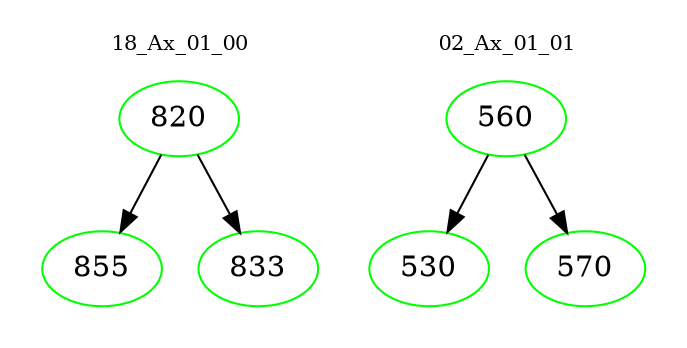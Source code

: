 digraph{
subgraph cluster_0 {
color = white
label = "18_Ax_01_00";
fontsize=10;
T0_820 [label="820", color="green"]
T0_820 -> T0_855 [color="black"]
T0_855 [label="855", color="green"]
T0_820 -> T0_833 [color="black"]
T0_833 [label="833", color="green"]
}
subgraph cluster_1 {
color = white
label = "02_Ax_01_01";
fontsize=10;
T1_560 [label="560", color="green"]
T1_560 -> T1_530 [color="black"]
T1_530 [label="530", color="green"]
T1_560 -> T1_570 [color="black"]
T1_570 [label="570", color="green"]
}
}
